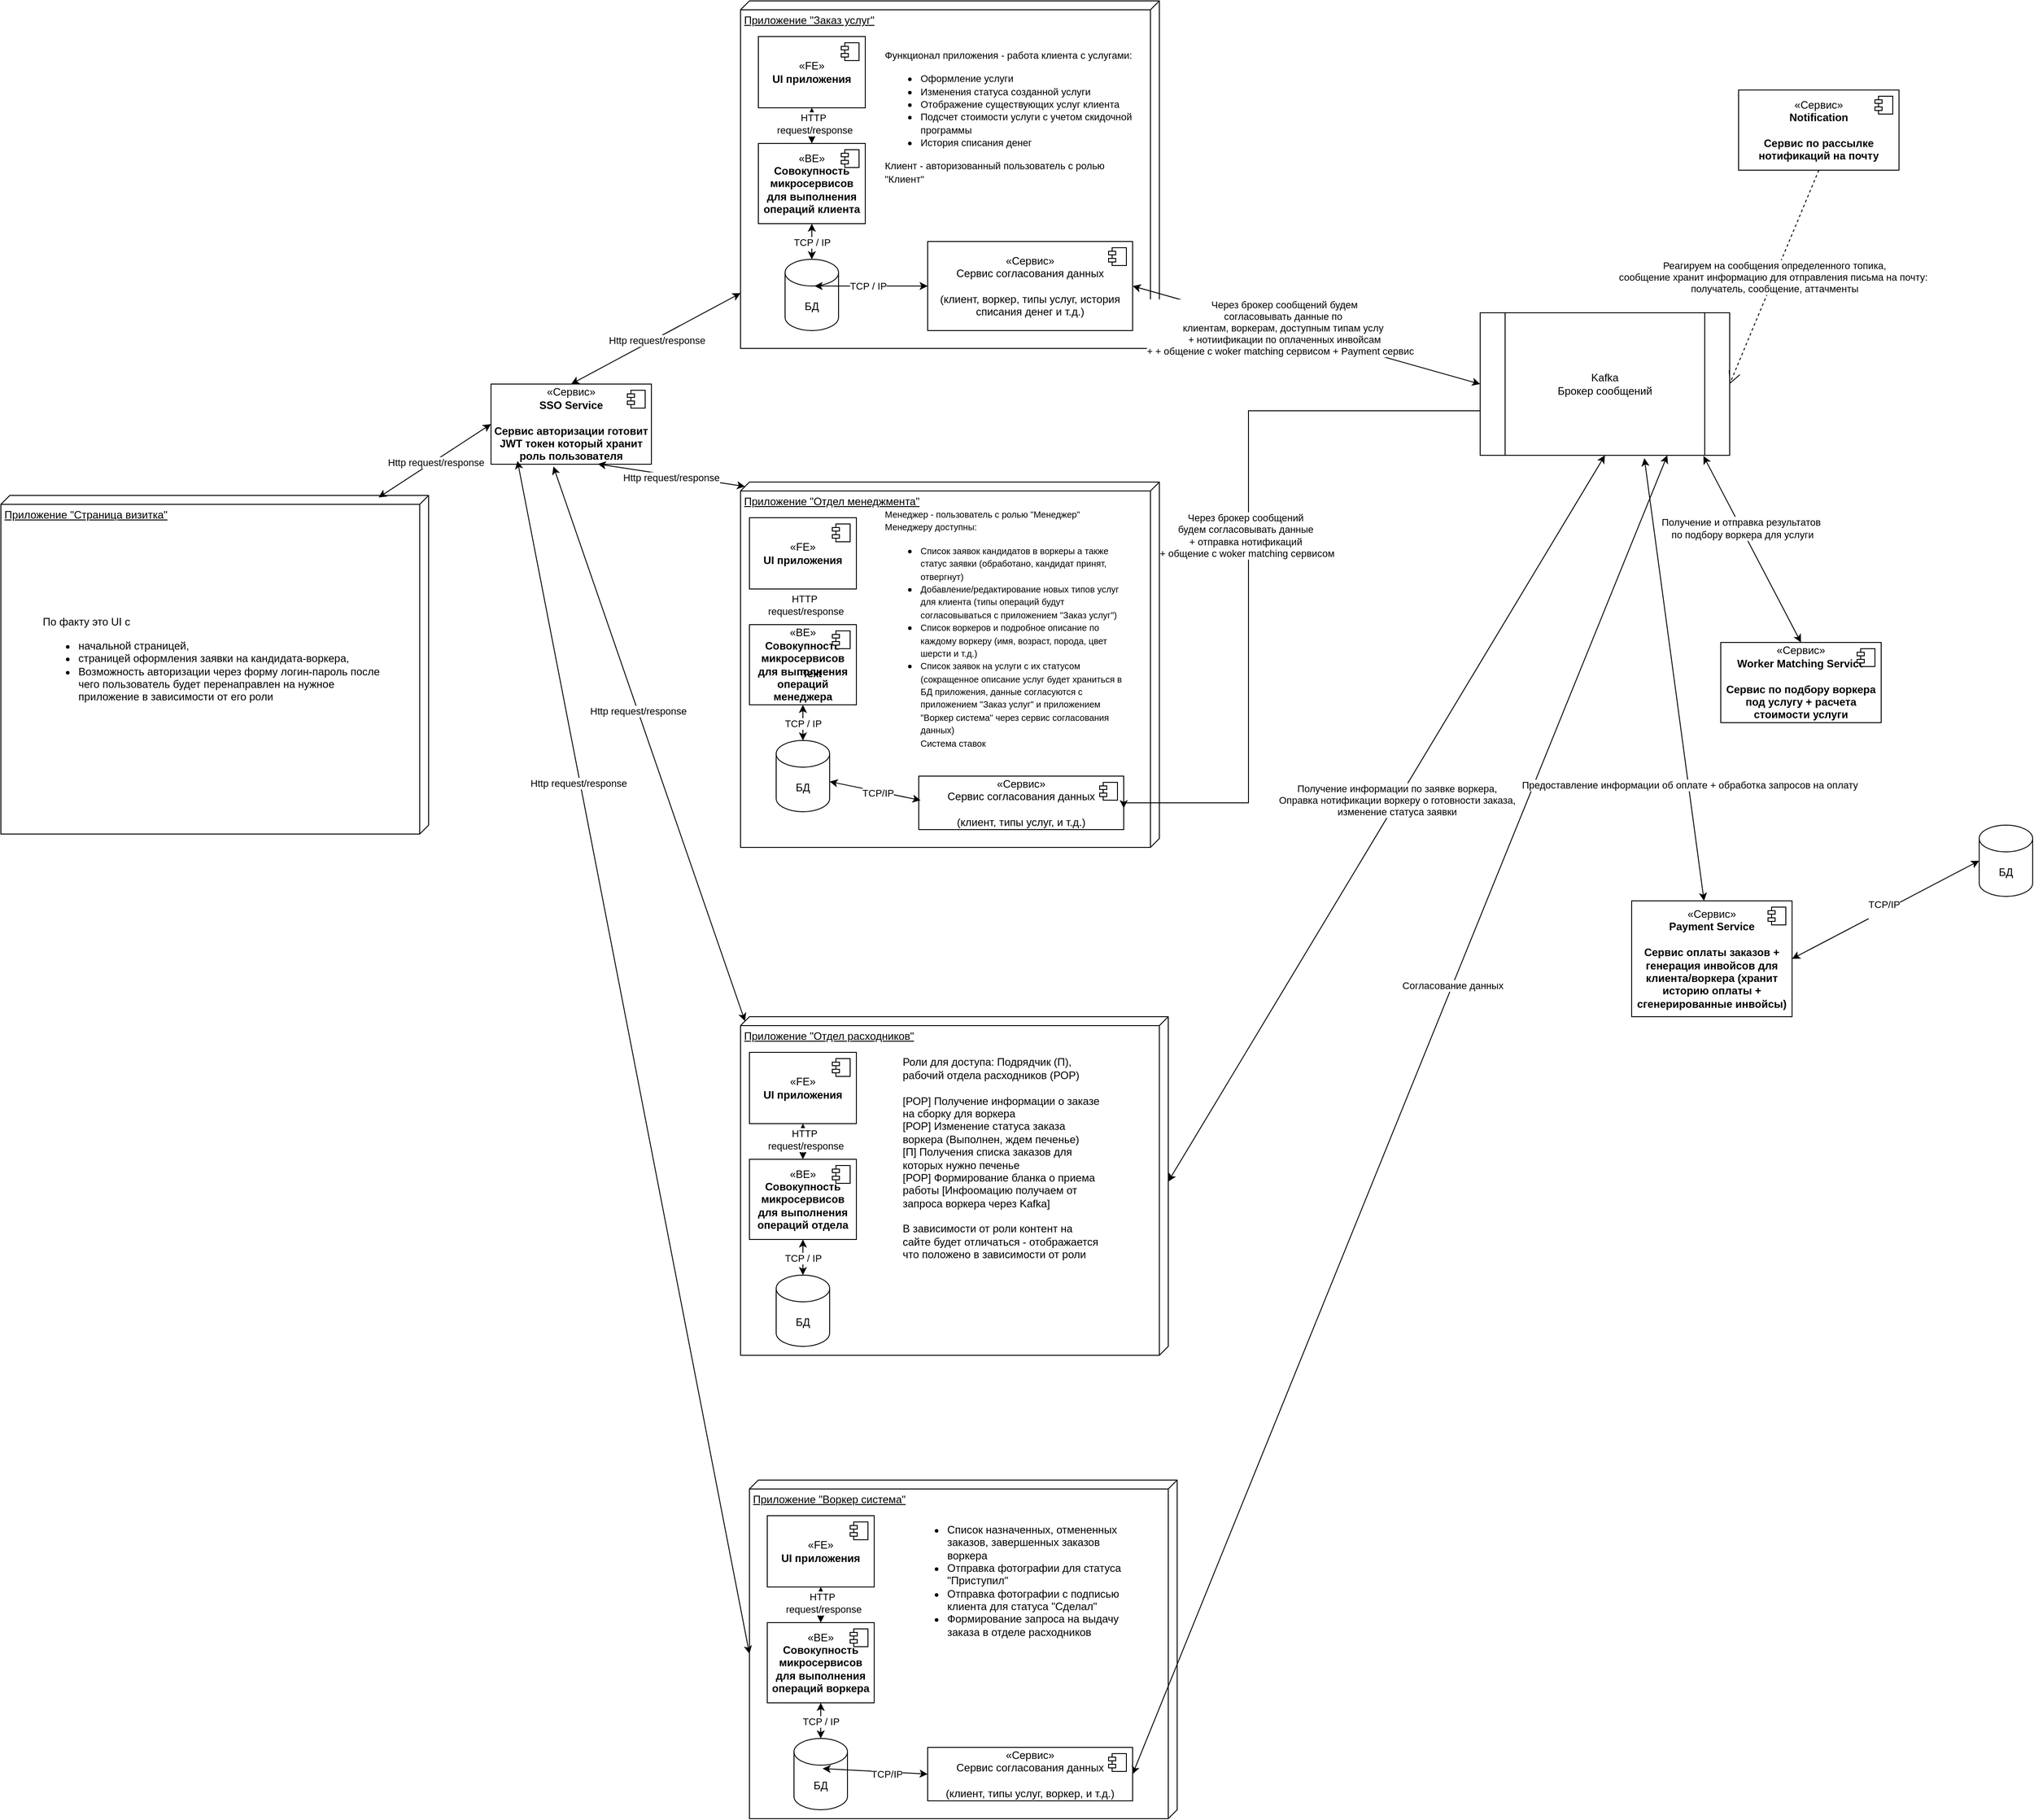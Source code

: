 <mxfile version="26.0.5">
  <diagram id="UJAbrPJZ1F4qoCQUKXrh" name="Общая схема взимодействия сервисов">
    <mxGraphModel dx="2514" dy="908" grid="1" gridSize="10" guides="1" tooltips="1" connect="1" arrows="1" fold="1" page="1" pageScale="1" pageWidth="827" pageHeight="1169" math="0" shadow="0">
      <root>
        <mxCell id="0" />
        <mxCell id="1" parent="0" />
        <mxCell id="4uTHOO75pign-qKUXGQA-5" value="Приложение &quot;Заказ услуг&quot;" style="verticalAlign=top;align=left;spacingTop=8;spacingLeft=2;spacingRight=12;shape=cube;size=10;direction=south;fontStyle=4;html=1;whiteSpace=wrap;" vertex="1" parent="1">
          <mxGeometry x="80" y="60" width="470" height="390" as="geometry" />
        </mxCell>
        <mxCell id="4uTHOO75pign-qKUXGQA-3" value="Приложение &quot;Отдел расходников&quot;" style="verticalAlign=top;align=left;spacingTop=8;spacingLeft=2;spacingRight=12;shape=cube;size=10;direction=south;fontStyle=4;html=1;whiteSpace=wrap;" vertex="1" parent="1">
          <mxGeometry x="80" y="1200" width="480" height="380" as="geometry" />
        </mxCell>
        <mxCell id="4uTHOO75pign-qKUXGQA-4" value="Приложение &quot;Отдел менеджмента&quot;" style="verticalAlign=top;align=left;spacingTop=8;spacingLeft=2;spacingRight=12;shape=cube;size=10;direction=south;fontStyle=4;html=1;whiteSpace=wrap;" vertex="1" parent="1">
          <mxGeometry x="80" y="600" width="470" height="410" as="geometry" />
        </mxCell>
        <mxCell id="4uTHOO75pign-qKUXGQA-6" value="&lt;div&gt;Kafka&lt;/div&gt;Брокер сообщений" style="shape=process;whiteSpace=wrap;html=1;backgroundOutline=1;" vertex="1" parent="1">
          <mxGeometry x="910" y="410" width="280" height="160" as="geometry" />
        </mxCell>
        <mxCell id="4uTHOO75pign-qKUXGQA-7" value="«Сервис»&lt;br&gt;&lt;b&gt;Notification&lt;/b&gt;&lt;div&gt;&lt;b&gt;&lt;br&gt;&lt;/b&gt;&lt;/div&gt;&lt;div&gt;&lt;b&gt;Сервис по рассылке нотификаций на почту&lt;br&gt;&lt;/b&gt;&lt;/div&gt;" style="html=1;dropTarget=0;whiteSpace=wrap;" vertex="1" parent="1">
          <mxGeometry x="1200" y="160" width="180" height="90" as="geometry" />
        </mxCell>
        <mxCell id="4uTHOO75pign-qKUXGQA-8" value="" style="shape=module;jettyWidth=8;jettyHeight=4;" vertex="1" parent="4uTHOO75pign-qKUXGQA-7">
          <mxGeometry x="1" width="20" height="20" relative="1" as="geometry">
            <mxPoint x="-27" y="7" as="offset" />
          </mxGeometry>
        </mxCell>
        <mxCell id="4uTHOO75pign-qKUXGQA-9" value="Реагируем на сообщения определенного топика,&lt;div&gt;сообщение хранит информацию для отправления письма на почту:&amp;nbsp;&lt;/div&gt;&lt;div&gt;получатель, сообщение, аттачменты&lt;/div&gt;" style="endArrow=open;endSize=12;dashed=1;html=1;rounded=0;exitX=0.5;exitY=1;exitDx=0;exitDy=0;entryX=1;entryY=0.5;entryDx=0;entryDy=0;" edge="1" parent="1" source="4uTHOO75pign-qKUXGQA-7" target="4uTHOO75pign-qKUXGQA-6">
          <mxGeometry width="160" relative="1" as="geometry">
            <mxPoint x="820" y="720" as="sourcePoint" />
            <mxPoint x="980" y="720" as="targetPoint" />
          </mxGeometry>
        </mxCell>
        <mxCell id="4uTHOO75pign-qKUXGQA-11" value="БД" style="shape=cylinder3;whiteSpace=wrap;html=1;boundedLbl=1;backgroundOutline=1;size=15;" vertex="1" parent="1">
          <mxGeometry x="130" y="350" width="60" height="80" as="geometry" />
        </mxCell>
        <mxCell id="4uTHOO75pign-qKUXGQA-14" value="«FE»&lt;br&gt;&lt;b&gt;UI приложения&lt;/b&gt;" style="html=1;dropTarget=0;whiteSpace=wrap;" vertex="1" parent="1">
          <mxGeometry x="100" y="100" width="120" height="80" as="geometry" />
        </mxCell>
        <mxCell id="4uTHOO75pign-qKUXGQA-15" value="" style="shape=module;jettyWidth=8;jettyHeight=4;" vertex="1" parent="4uTHOO75pign-qKUXGQA-14">
          <mxGeometry x="1" width="20" height="20" relative="1" as="geometry">
            <mxPoint x="-27" y="7" as="offset" />
          </mxGeometry>
        </mxCell>
        <mxCell id="4uTHOO75pign-qKUXGQA-16" value="«BE»&lt;br&gt;&lt;b&gt;Совокупность микросервисов для выполнения операций клиента&lt;/b&gt;" style="html=1;dropTarget=0;whiteSpace=wrap;" vertex="1" parent="1">
          <mxGeometry x="100" y="220" width="120" height="90" as="geometry" />
        </mxCell>
        <mxCell id="4uTHOO75pign-qKUXGQA-17" value="" style="shape=module;jettyWidth=8;jettyHeight=4;" vertex="1" parent="4uTHOO75pign-qKUXGQA-16">
          <mxGeometry x="1" width="20" height="20" relative="1" as="geometry">
            <mxPoint x="-27" y="7" as="offset" />
          </mxGeometry>
        </mxCell>
        <mxCell id="4uTHOO75pign-qKUXGQA-18" value="" style="endArrow=classic;startArrow=classic;html=1;rounded=0;exitX=0.5;exitY=0;exitDx=0;exitDy=0;entryX=0.5;entryY=1;entryDx=0;entryDy=0;" edge="1" parent="1" source="4uTHOO75pign-qKUXGQA-16" target="4uTHOO75pign-qKUXGQA-14">
          <mxGeometry width="50" height="50" relative="1" as="geometry">
            <mxPoint x="540" y="470" as="sourcePoint" />
            <mxPoint x="260" y="125" as="targetPoint" />
          </mxGeometry>
        </mxCell>
        <mxCell id="4uTHOO75pign-qKUXGQA-19" value="HTTP&amp;nbsp;&lt;div&gt;request/response&lt;/div&gt;" style="edgeLabel;html=1;align=center;verticalAlign=middle;resizable=0;points=[];" vertex="1" connectable="0" parent="4uTHOO75pign-qKUXGQA-18">
          <mxGeometry x="0.091" y="-3" relative="1" as="geometry">
            <mxPoint as="offset" />
          </mxGeometry>
        </mxCell>
        <mxCell id="4uTHOO75pign-qKUXGQA-20" value="" style="endArrow=classic;startArrow=classic;html=1;rounded=0;entryX=0.5;entryY=1;entryDx=0;entryDy=0;exitX=0.5;exitY=0;exitDx=0;exitDy=0;exitPerimeter=0;" edge="1" parent="1" source="4uTHOO75pign-qKUXGQA-11" target="4uTHOO75pign-qKUXGQA-16">
          <mxGeometry width="50" height="50" relative="1" as="geometry">
            <mxPoint x="470" y="390" as="sourcePoint" />
            <mxPoint x="520" y="340" as="targetPoint" />
          </mxGeometry>
        </mxCell>
        <mxCell id="4uTHOO75pign-qKUXGQA-22" value="TCP / IP" style="edgeLabel;html=1;align=center;verticalAlign=middle;resizable=0;points=[];" vertex="1" connectable="0" parent="4uTHOO75pign-qKUXGQA-20">
          <mxGeometry x="-0.057" relative="1" as="geometry">
            <mxPoint as="offset" />
          </mxGeometry>
        </mxCell>
        <mxCell id="4uTHOO75pign-qKUXGQA-28" value="" style="endArrow=classic;startArrow=classic;html=1;rounded=0;entryX=1;entryY=0.5;entryDx=0;entryDy=0;exitX=0;exitY=0.5;exitDx=0;exitDy=0;" edge="1" parent="1" source="4uTHOO75pign-qKUXGQA-6" target="4uTHOO75pign-qKUXGQA-31">
          <mxGeometry width="50" height="50" relative="1" as="geometry">
            <mxPoint x="730" y="490" as="sourcePoint" />
            <mxPoint x="780" y="440" as="targetPoint" />
          </mxGeometry>
        </mxCell>
        <mxCell id="4uTHOO75pign-qKUXGQA-29" value="Через брокер сообщений будем&lt;div&gt;согласовывать данные по&amp;nbsp;&lt;/div&gt;&lt;div&gt;клиентам, воркерам, доступным типам услу&amp;nbsp;&lt;/div&gt;&lt;div&gt;+ нотиификации по оплаченных инвойсам&lt;/div&gt;&lt;div&gt;+&amp;nbsp;&lt;span style=&quot;background-color: light-dark(#ffffff, var(--ge-dark-color, #121212)); color: light-dark(rgb(0, 0, 0), rgb(255, 255, 255));&quot;&gt;+ общение с woker matching сервисом + Payment сервис&lt;/span&gt;&lt;span style=&quot;background-color: light-dark(#ffffff, var(--ge-dark-color, #121212)); color: light-dark(rgb(0, 0, 0), rgb(255, 255, 255));&quot;&gt;&amp;nbsp; &amp;nbsp;&lt;/span&gt;&lt;/div&gt;" style="edgeLabel;html=1;align=center;verticalAlign=middle;resizable=0;points=[];" vertex="1" connectable="0" parent="4uTHOO75pign-qKUXGQA-28">
          <mxGeometry x="0.13" y="-1" relative="1" as="geometry">
            <mxPoint as="offset" />
          </mxGeometry>
        </mxCell>
        <mxCell id="4uTHOO75pign-qKUXGQA-31" value="«Сервис»&lt;br&gt;Сервис согласования данных&lt;br&gt;&amp;nbsp;&lt;div&gt;&lt;span style=&quot;background-color: transparent; color: light-dark(rgb(0, 0, 0), rgb(255, 255, 255));&quot;&gt;(клиент, воркер, типы услуг, история списания денег и т.д.)&lt;/span&gt;&lt;/div&gt;" style="html=1;dropTarget=0;whiteSpace=wrap;" vertex="1" parent="1">
          <mxGeometry x="290" y="330" width="230" height="100" as="geometry" />
        </mxCell>
        <mxCell id="4uTHOO75pign-qKUXGQA-32" value="" style="shape=module;jettyWidth=8;jettyHeight=4;" vertex="1" parent="4uTHOO75pign-qKUXGQA-31">
          <mxGeometry x="1" width="20" height="20" relative="1" as="geometry">
            <mxPoint x="-27" y="7" as="offset" />
          </mxGeometry>
        </mxCell>
        <mxCell id="4uTHOO75pign-qKUXGQA-33" value="" style="endArrow=classic;startArrow=classic;html=1;rounded=0;entryX=0;entryY=0.5;entryDx=0;entryDy=0;exitX=0.55;exitY=0.375;exitDx=0;exitDy=0;exitPerimeter=0;" edge="1" parent="1" source="4uTHOO75pign-qKUXGQA-11" target="4uTHOO75pign-qKUXGQA-31">
          <mxGeometry width="50" height="50" relative="1" as="geometry">
            <mxPoint x="325" y="260" as="sourcePoint" />
            <mxPoint x="455" y="210" as="targetPoint" />
          </mxGeometry>
        </mxCell>
        <mxCell id="4uTHOO75pign-qKUXGQA-34" value="TCP / IP" style="edgeLabel;html=1;align=center;verticalAlign=middle;resizable=0;points=[];" vertex="1" connectable="0" parent="4uTHOO75pign-qKUXGQA-33">
          <mxGeometry x="-0.057" relative="1" as="geometry">
            <mxPoint as="offset" />
          </mxGeometry>
        </mxCell>
        <mxCell id="4uTHOO75pign-qKUXGQA-45" value="&lt;font style=&quot;font-size: 11px;&quot;&gt;Функционал приложения - работа клиента с услугами:&lt;/font&gt;&lt;div&gt;&lt;ul&gt;&lt;li&gt;&lt;span style=&quot;background-color: transparent; color: light-dark(rgb(0, 0, 0), rgb(255, 255, 255));&quot;&gt;&lt;font style=&quot;font-size: 11px;&quot;&gt;Оформление услуги&lt;/font&gt;&lt;/span&gt;&lt;/li&gt;&lt;li&gt;&lt;span style=&quot;background-color: transparent; color: light-dark(rgb(0, 0, 0), rgb(255, 255, 255));&quot;&gt;&lt;font style=&quot;font-size: 11px;&quot;&gt;Изменения статуса созданной услуги&lt;/font&gt;&lt;/span&gt;&lt;/li&gt;&lt;li&gt;&lt;span style=&quot;background-color: transparent; color: light-dark(rgb(0, 0, 0), rgb(255, 255, 255));&quot;&gt;&lt;font style=&quot;font-size: 11px;&quot;&gt;Отображение существующих услуг клиента&lt;/font&gt;&lt;/span&gt;&lt;/li&gt;&lt;li&gt;&lt;span style=&quot;background-color: transparent; color: light-dark(rgb(0, 0, 0), rgb(255, 255, 255));&quot;&gt;&lt;font style=&quot;font-size: 11px;&quot;&gt;Подсчет стоимости услуги с учетом скидочной программы&lt;br&gt;&lt;/font&gt;&lt;/span&gt;&lt;/li&gt;&lt;li&gt;&lt;span style=&quot;background-color: transparent; color: light-dark(rgb(0, 0, 0), rgb(255, 255, 255));&quot;&gt;&lt;font style=&quot;font-size: 11px;&quot;&gt;История списания денег&lt;/font&gt;&lt;/span&gt;&lt;/li&gt;&lt;/ul&gt;&lt;div&gt;&lt;font style=&quot;font-size: 11px;&quot;&gt;Клиент - авторизованный пользователь с ролью &quot;Клиент&quot;&lt;/font&gt;&lt;/div&gt;&lt;/div&gt;" style="text;html=1;align=left;verticalAlign=middle;whiteSpace=wrap;rounded=0;" vertex="1" parent="1">
          <mxGeometry x="240" y="100" width="280" height="180" as="geometry" />
        </mxCell>
        <mxCell id="4uTHOO75pign-qKUXGQA-56" value="БД" style="shape=cylinder3;whiteSpace=wrap;html=1;boundedLbl=1;backgroundOutline=1;size=15;" vertex="1" parent="1">
          <mxGeometry x="120" y="1490" width="60" height="80" as="geometry" />
        </mxCell>
        <mxCell id="4uTHOO75pign-qKUXGQA-57" value="«FE»&lt;br&gt;&lt;b&gt;UI приложения&lt;/b&gt;" style="html=1;dropTarget=0;whiteSpace=wrap;" vertex="1" parent="1">
          <mxGeometry x="90" y="1240" width="120" height="80" as="geometry" />
        </mxCell>
        <mxCell id="4uTHOO75pign-qKUXGQA-58" value="" style="shape=module;jettyWidth=8;jettyHeight=4;" vertex="1" parent="4uTHOO75pign-qKUXGQA-57">
          <mxGeometry x="1" width="20" height="20" relative="1" as="geometry">
            <mxPoint x="-27" y="7" as="offset" />
          </mxGeometry>
        </mxCell>
        <mxCell id="4uTHOO75pign-qKUXGQA-59" value="«BE»&lt;br&gt;&lt;b&gt;Совокупность микросервисов для выполнения операций отдела&lt;/b&gt;" style="html=1;dropTarget=0;whiteSpace=wrap;" vertex="1" parent="1">
          <mxGeometry x="90" y="1360" width="120" height="90" as="geometry" />
        </mxCell>
        <mxCell id="4uTHOO75pign-qKUXGQA-60" value="" style="shape=module;jettyWidth=8;jettyHeight=4;" vertex="1" parent="4uTHOO75pign-qKUXGQA-59">
          <mxGeometry x="1" width="20" height="20" relative="1" as="geometry">
            <mxPoint x="-27" y="7" as="offset" />
          </mxGeometry>
        </mxCell>
        <mxCell id="4uTHOO75pign-qKUXGQA-61" value="" style="endArrow=classic;startArrow=classic;html=1;rounded=0;exitX=0.5;exitY=0;exitDx=0;exitDy=0;entryX=0.5;entryY=1;entryDx=0;entryDy=0;" edge="1" parent="1" source="4uTHOO75pign-qKUXGQA-59" target="4uTHOO75pign-qKUXGQA-57">
          <mxGeometry width="50" height="50" relative="1" as="geometry">
            <mxPoint x="620" y="1610" as="sourcePoint" />
            <mxPoint x="340" y="1265" as="targetPoint" />
          </mxGeometry>
        </mxCell>
        <mxCell id="4uTHOO75pign-qKUXGQA-62" value="HTTP&amp;nbsp;&lt;div&gt;request/response&lt;/div&gt;" style="edgeLabel;html=1;align=center;verticalAlign=middle;resizable=0;points=[];" vertex="1" connectable="0" parent="4uTHOO75pign-qKUXGQA-61">
          <mxGeometry x="0.091" y="-3" relative="1" as="geometry">
            <mxPoint as="offset" />
          </mxGeometry>
        </mxCell>
        <mxCell id="4uTHOO75pign-qKUXGQA-63" value="" style="endArrow=classic;startArrow=classic;html=1;rounded=0;entryX=0.5;entryY=1;entryDx=0;entryDy=0;exitX=0.5;exitY=0;exitDx=0;exitDy=0;exitPerimeter=0;" edge="1" parent="1" source="4uTHOO75pign-qKUXGQA-56" target="4uTHOO75pign-qKUXGQA-59">
          <mxGeometry width="50" height="50" relative="1" as="geometry">
            <mxPoint x="460" y="1530" as="sourcePoint" />
            <mxPoint x="510" y="1480" as="targetPoint" />
          </mxGeometry>
        </mxCell>
        <mxCell id="4uTHOO75pign-qKUXGQA-64" value="TCP / IP" style="edgeLabel;html=1;align=center;verticalAlign=middle;resizable=0;points=[];" vertex="1" connectable="0" parent="4uTHOO75pign-qKUXGQA-63">
          <mxGeometry x="-0.057" relative="1" as="geometry">
            <mxPoint as="offset" />
          </mxGeometry>
        </mxCell>
        <mxCell id="4uTHOO75pign-qKUXGQA-76" value="БД" style="shape=cylinder3;whiteSpace=wrap;html=1;boundedLbl=1;backgroundOutline=1;size=15;" vertex="1" parent="1">
          <mxGeometry x="120" y="890" width="60" height="80" as="geometry" />
        </mxCell>
        <mxCell id="4uTHOO75pign-qKUXGQA-77" value="«FE»&lt;br&gt;&lt;b&gt;UI приложения&lt;/b&gt;" style="html=1;dropTarget=0;whiteSpace=wrap;" vertex="1" parent="1">
          <mxGeometry x="90" y="640" width="120" height="80" as="geometry" />
        </mxCell>
        <mxCell id="4uTHOO75pign-qKUXGQA-78" value="" style="shape=module;jettyWidth=8;jettyHeight=4;" vertex="1" parent="4uTHOO75pign-qKUXGQA-77">
          <mxGeometry x="1" width="20" height="20" relative="1" as="geometry">
            <mxPoint x="-27" y="7" as="offset" />
          </mxGeometry>
        </mxCell>
        <mxCell id="4uTHOO75pign-qKUXGQA-79" value="«BE»&lt;br&gt;&lt;b&gt;Совокупность микросервисов для выполнения операций менеджера&lt;/b&gt;" style="html=1;dropTarget=0;whiteSpace=wrap;" vertex="1" parent="1">
          <mxGeometry x="90" y="760" width="120" height="90" as="geometry" />
        </mxCell>
        <mxCell id="4uTHOO75pign-qKUXGQA-80" value="" style="shape=module;jettyWidth=8;jettyHeight=4;" vertex="1" parent="4uTHOO75pign-qKUXGQA-79">
          <mxGeometry x="1" width="20" height="20" relative="1" as="geometry">
            <mxPoint x="-27" y="7" as="offset" />
          </mxGeometry>
        </mxCell>
        <mxCell id="4uTHOO75pign-qKUXGQA-81" value="HTTP&amp;nbsp;&lt;div&gt;request/response&lt;/div&gt;" style="edgeLabel;html=1;align=center;verticalAlign=middle;resizable=0;points=[];" vertex="1" connectable="0" parent="1">
          <mxGeometry x="153" y="737.931" as="geometry" />
        </mxCell>
        <mxCell id="4uTHOO75pign-qKUXGQA-82" value="" style="endArrow=classic;startArrow=classic;html=1;rounded=0;entryX=0.5;entryY=1;entryDx=0;entryDy=0;exitX=0.5;exitY=0;exitDx=0;exitDy=0;exitPerimeter=0;" edge="1" parent="1" source="4uTHOO75pign-qKUXGQA-76" target="4uTHOO75pign-qKUXGQA-79">
          <mxGeometry width="50" height="50" relative="1" as="geometry">
            <mxPoint x="460" y="930" as="sourcePoint" />
            <mxPoint x="510" y="880" as="targetPoint" />
          </mxGeometry>
        </mxCell>
        <mxCell id="4uTHOO75pign-qKUXGQA-83" value="TCP / IP" style="edgeLabel;html=1;align=center;verticalAlign=middle;resizable=0;points=[];" vertex="1" connectable="0" parent="4uTHOO75pign-qKUXGQA-82">
          <mxGeometry x="-0.057" relative="1" as="geometry">
            <mxPoint as="offset" />
          </mxGeometry>
        </mxCell>
        <mxCell id="4uTHOO75pign-qKUXGQA-84" value="&lt;font style=&quot;font-size: 10px;&quot;&gt;Менеджер - пользователь с ролью &quot;Менеджер&quot;&lt;/font&gt;&lt;div&gt;&lt;font style=&quot;font-size: 10px;&quot;&gt;Менеджеру доступны:&lt;/font&gt;&lt;/div&gt;&lt;div&gt;&lt;ul&gt;&lt;li&gt;&lt;font style=&quot;font-size: 10px;&quot;&gt;Список заявок кандидатов в воркеры а также статус заявки (обработано, кандидат принят, отвергнут)&lt;/font&gt;&lt;/li&gt;&lt;li&gt;&lt;font style=&quot;font-size: 10px;&quot;&gt;Добавление/редактирование новых типов услуг для клиента (типы операций будут согласовываться с приложением &quot;Заказ услуг&quot;)&lt;/font&gt;&lt;/li&gt;&lt;li&gt;&lt;font style=&quot;font-size: 10px;&quot;&gt;Список воркеров и подробное описание по каждому воркеру (имя, возраст, порода, цвет шерсти и т.д.)&lt;/font&gt;&lt;/li&gt;&lt;li&gt;&lt;font style=&quot;font-size: 10px;&quot;&gt;Список заявок на услуги с их статусом&amp;nbsp; (сокращенное описание услуг будет храниться в БД приложения, данные согласуются с приложением &quot;Заказ услуг&quot; и приложением &quot;Воркер система&quot; через сервис согласования данных)&lt;br&gt;Система ставок&lt;/font&gt;&lt;/li&gt;&lt;/ul&gt;&lt;/div&gt;" style="text;html=1;align=left;verticalAlign=middle;whiteSpace=wrap;rounded=0;" vertex="1" parent="1">
          <mxGeometry x="240" y="650" width="280" height="240" as="geometry" />
        </mxCell>
        <mxCell id="4uTHOO75pign-qKUXGQA-85" value="«Сервис»&lt;br&gt;Сервис согласования данных&lt;br&gt;&amp;nbsp;&lt;div&gt;&lt;span style=&quot;background-color: transparent; color: light-dark(rgb(0, 0, 0), rgb(255, 255, 255));&quot;&gt;(клиент, типы услуг, и т.д.)&lt;/span&gt;&lt;/div&gt;" style="html=1;dropTarget=0;whiteSpace=wrap;" vertex="1" parent="1">
          <mxGeometry x="280" y="930" width="230" height="60" as="geometry" />
        </mxCell>
        <mxCell id="4uTHOO75pign-qKUXGQA-86" value="" style="shape=module;jettyWidth=8;jettyHeight=4;" vertex="1" parent="4uTHOO75pign-qKUXGQA-85">
          <mxGeometry x="1" width="20" height="20" relative="1" as="geometry">
            <mxPoint x="-27" y="7" as="offset" />
          </mxGeometry>
        </mxCell>
        <mxCell id="4uTHOO75pign-qKUXGQA-89" value="" style="endArrow=classic;startArrow=classic;html=1;rounded=0;entryX=0.009;entryY=0.452;entryDx=0;entryDy=0;entryPerimeter=0;" edge="1" parent="1" source="4uTHOO75pign-qKUXGQA-76" target="4uTHOO75pign-qKUXGQA-85">
          <mxGeometry width="50" height="50" relative="1" as="geometry">
            <mxPoint x="530" y="760" as="sourcePoint" />
            <mxPoint x="580" y="710" as="targetPoint" />
          </mxGeometry>
        </mxCell>
        <mxCell id="4uTHOO75pign-qKUXGQA-90" value="TCP/IP" style="edgeLabel;html=1;align=center;verticalAlign=middle;resizable=0;points=[];" vertex="1" connectable="0" parent="4uTHOO75pign-qKUXGQA-89">
          <mxGeometry x="0.068" y="-1" relative="1" as="geometry">
            <mxPoint as="offset" />
          </mxGeometry>
        </mxCell>
        <mxCell id="4uTHOO75pign-qKUXGQA-91" style="edgeStyle=orthogonalEdgeStyle;rounded=0;orthogonalLoop=1;jettySize=auto;html=1;entryX=1;entryY=0.6;entryDx=0;entryDy=0;entryPerimeter=0;" edge="1" parent="1" source="4uTHOO75pign-qKUXGQA-6" target="4uTHOO75pign-qKUXGQA-85">
          <mxGeometry relative="1" as="geometry">
            <Array as="points">
              <mxPoint x="650" y="520" />
              <mxPoint x="650" y="960" />
            </Array>
          </mxGeometry>
        </mxCell>
        <mxCell id="4uTHOO75pign-qKUXGQA-92" value="Через брокер сообщений&amp;nbsp;&lt;div&gt;будем согласовывать данные&amp;nbsp;&lt;/div&gt;&lt;div&gt;+ отправка нотификаций&amp;nbsp;&lt;/div&gt;&lt;div&gt;+ общение с woker matching сервисом&lt;/div&gt;" style="edgeLabel;html=1;align=center;verticalAlign=middle;resizable=0;points=[];" vertex="1" connectable="0" parent="4uTHOO75pign-qKUXGQA-91">
          <mxGeometry x="-0.056" y="-2" relative="1" as="geometry">
            <mxPoint as="offset" />
          </mxGeometry>
        </mxCell>
        <mxCell id="4uTHOO75pign-qKUXGQA-97" value="«Сервис»&lt;br&gt;&lt;b&gt;Worker Matching Service&lt;/b&gt;&lt;br&gt;&lt;div&gt;&lt;b&gt;&lt;br&gt;&lt;/b&gt;&lt;/div&gt;&lt;div&gt;&lt;b&gt;Сервис по подбору воркера под услугу + расчета стоимости услуги&lt;br&gt;&lt;/b&gt;&lt;/div&gt;" style="html=1;dropTarget=0;whiteSpace=wrap;" vertex="1" parent="1">
          <mxGeometry x="1180" y="780" width="180" height="90" as="geometry" />
        </mxCell>
        <mxCell id="4uTHOO75pign-qKUXGQA-98" value="" style="shape=module;jettyWidth=8;jettyHeight=4;" vertex="1" parent="4uTHOO75pign-qKUXGQA-97">
          <mxGeometry x="1" width="20" height="20" relative="1" as="geometry">
            <mxPoint x="-27" y="7" as="offset" />
          </mxGeometry>
        </mxCell>
        <mxCell id="4uTHOO75pign-qKUXGQA-99" value="" style="endArrow=classic;startArrow=classic;html=1;rounded=0;entryX=0.5;entryY=0;entryDx=0;entryDy=0;exitX=0.895;exitY=1.005;exitDx=0;exitDy=0;exitPerimeter=0;" edge="1" parent="1" source="4uTHOO75pign-qKUXGQA-6" target="4uTHOO75pign-qKUXGQA-97">
          <mxGeometry width="50" height="50" relative="1" as="geometry">
            <mxPoint x="710" y="630" as="sourcePoint" />
            <mxPoint x="760" y="580" as="targetPoint" />
          </mxGeometry>
        </mxCell>
        <mxCell id="4uTHOO75pign-qKUXGQA-100" value="Получение и отправка результатов&amp;nbsp;&lt;div&gt;по подбору воркера для услуги&lt;/div&gt;" style="edgeLabel;html=1;align=center;verticalAlign=middle;resizable=0;points=[];" vertex="1" connectable="0" parent="4uTHOO75pign-qKUXGQA-99">
          <mxGeometry x="-0.229" relative="1" as="geometry">
            <mxPoint x="1" as="offset" />
          </mxGeometry>
        </mxCell>
        <mxCell id="4uTHOO75pign-qKUXGQA-102" value="Приложение &quot;Страница визитка&quot;" style="verticalAlign=top;align=left;spacingTop=8;spacingLeft=2;spacingRight=12;shape=cube;size=10;direction=south;fontStyle=4;html=1;whiteSpace=wrap;" vertex="1" parent="1">
          <mxGeometry x="-750" y="615" width="480" height="380" as="geometry" />
        </mxCell>
        <mxCell id="4uTHOO75pign-qKUXGQA-103" value="«Сервис»&lt;br&gt;&lt;b&gt;SSO Service&lt;/b&gt;&lt;br&gt;&lt;div&gt;&lt;b&gt;&lt;br&gt;&lt;/b&gt;&lt;/div&gt;&lt;div&gt;&lt;b&gt;Сервис авторизации готовит JWT токен который хранит роль пользователя&lt;br&gt;&lt;/b&gt;&lt;/div&gt;" style="html=1;dropTarget=0;whiteSpace=wrap;" vertex="1" parent="1">
          <mxGeometry x="-200" y="490" width="180" height="90" as="geometry" />
        </mxCell>
        <mxCell id="4uTHOO75pign-qKUXGQA-104" value="" style="shape=module;jettyWidth=8;jettyHeight=4;" vertex="1" parent="4uTHOO75pign-qKUXGQA-103">
          <mxGeometry x="1" width="20" height="20" relative="1" as="geometry">
            <mxPoint x="-27" y="7" as="offset" />
          </mxGeometry>
        </mxCell>
        <mxCell id="4uTHOO75pign-qKUXGQA-105" value="Text" style="text;html=1;align=center;verticalAlign=middle;whiteSpace=wrap;rounded=0;" vertex="1" parent="1">
          <mxGeometry x="130" y="800" width="60" height="30" as="geometry" />
        </mxCell>
        <mxCell id="4uTHOO75pign-qKUXGQA-106" value="Text" style="text;html=1;align=center;verticalAlign=middle;whiteSpace=wrap;rounded=0;" vertex="1" parent="1">
          <mxGeometry x="130" y="800" width="60" height="30" as="geometry" />
        </mxCell>
        <mxCell id="4uTHOO75pign-qKUXGQA-107" value="Text" style="text;html=1;align=center;verticalAlign=middle;whiteSpace=wrap;rounded=0;" vertex="1" parent="1">
          <mxGeometry x="130" y="800" width="60" height="30" as="geometry" />
        </mxCell>
        <mxCell id="4uTHOO75pign-qKUXGQA-108" value="&lt;span style=&quot;background-color: transparent; color: light-dark(rgb(0, 0, 0), rgb(255, 255, 255));&quot;&gt;По факту это UI с&amp;nbsp;&lt;/span&gt;&lt;br&gt;&lt;ul&gt;&lt;li&gt;начальной страницей,&amp;nbsp;&lt;/li&gt;&lt;li&gt;страницей оформления заявки на кандидата-воркера,&lt;/li&gt;&lt;li&gt;Возможность авторизации через форму логин-пароль после чего пользователь будет перенаправлен на нужное приложение в зависимости от его роли&amp;nbsp;&lt;/li&gt;&lt;/ul&gt;" style="text;html=1;align=left;verticalAlign=middle;whiteSpace=wrap;rounded=0;" vertex="1" parent="1">
          <mxGeometry x="-705" y="728.96" width="390" height="152.07" as="geometry" />
        </mxCell>
        <mxCell id="4uTHOO75pign-qKUXGQA-112" value="" style="endArrow=classic;startArrow=classic;html=1;rounded=0;entryX=0;entryY=0.5;entryDx=0;entryDy=0;exitX=0.006;exitY=0.117;exitDx=0;exitDy=0;exitPerimeter=0;" edge="1" parent="1" source="4uTHOO75pign-qKUXGQA-102" target="4uTHOO75pign-qKUXGQA-103">
          <mxGeometry width="50" height="50" relative="1" as="geometry">
            <mxPoint x="-190" y="810" as="sourcePoint" />
            <mxPoint x="-140" y="760" as="targetPoint" />
          </mxGeometry>
        </mxCell>
        <mxCell id="4uTHOO75pign-qKUXGQA-113" value="Http request/response" style="edgeLabel;html=1;align=center;verticalAlign=middle;resizable=0;points=[];" vertex="1" connectable="0" parent="4uTHOO75pign-qKUXGQA-112">
          <mxGeometry x="-0.001" y="-2" relative="1" as="geometry">
            <mxPoint as="offset" />
          </mxGeometry>
        </mxCell>
        <mxCell id="4uTHOO75pign-qKUXGQA-114" value="" style="endArrow=classic;startArrow=classic;html=1;rounded=0;entryX=0;entryY=0.5;entryDx=0;entryDy=0;exitX=0.5;exitY=0;exitDx=0;exitDy=0;" edge="1" parent="1" source="4uTHOO75pign-qKUXGQA-103">
          <mxGeometry width="50" height="50" relative="1" as="geometry">
            <mxPoint x="-76" y="480" as="sourcePoint" />
            <mxPoint x="80" y="388" as="targetPoint" />
          </mxGeometry>
        </mxCell>
        <mxCell id="4uTHOO75pign-qKUXGQA-115" value="Http request/response" style="edgeLabel;html=1;align=center;verticalAlign=middle;resizable=0;points=[];" vertex="1" connectable="0" parent="4uTHOO75pign-qKUXGQA-114">
          <mxGeometry x="-0.001" y="-2" relative="1" as="geometry">
            <mxPoint as="offset" />
          </mxGeometry>
        </mxCell>
        <mxCell id="4uTHOO75pign-qKUXGQA-116" value="" style="endArrow=classic;startArrow=classic;html=1;rounded=0;entryX=0;entryY=0;entryDx=5;entryDy=465;exitX=0.666;exitY=0.997;exitDx=0;exitDy=0;exitPerimeter=0;entryPerimeter=0;" edge="1" parent="1" source="4uTHOO75pign-qKUXGQA-103" target="4uTHOO75pign-qKUXGQA-4">
          <mxGeometry width="50" height="50" relative="1" as="geometry">
            <mxPoint x="34" y="592" as="sourcePoint" />
            <mxPoint x="190" y="500" as="targetPoint" />
          </mxGeometry>
        </mxCell>
        <mxCell id="4uTHOO75pign-qKUXGQA-117" value="Http request/response" style="edgeLabel;html=1;align=center;verticalAlign=middle;resizable=0;points=[];" vertex="1" connectable="0" parent="4uTHOO75pign-qKUXGQA-116">
          <mxGeometry x="-0.001" y="-2" relative="1" as="geometry">
            <mxPoint as="offset" />
          </mxGeometry>
        </mxCell>
        <mxCell id="4uTHOO75pign-qKUXGQA-118" value="" style="endArrow=classic;startArrow=classic;html=1;rounded=0;entryX=0;entryY=0;entryDx=5;entryDy=475;entryPerimeter=0;exitX=0.389;exitY=1.028;exitDx=0;exitDy=0;exitPerimeter=0;" edge="1" parent="1" source="4uTHOO75pign-qKUXGQA-103" target="4uTHOO75pign-qKUXGQA-3">
          <mxGeometry width="50" height="50" relative="1" as="geometry">
            <mxPoint x="-110" y="1090" as="sourcePoint" />
            <mxPoint x="-60" y="1040" as="targetPoint" />
          </mxGeometry>
        </mxCell>
        <mxCell id="4uTHOO75pign-qKUXGQA-119" value="Http request/response" style="edgeLabel;html=1;align=center;verticalAlign=middle;resizable=0;points=[];" vertex="1" connectable="0" parent="4uTHOO75pign-qKUXGQA-118">
          <mxGeometry x="-0.12" relative="1" as="geometry">
            <mxPoint as="offset" />
          </mxGeometry>
        </mxCell>
        <mxCell id="4uTHOO75pign-qKUXGQA-120" value="Приложение &quot;Воркер система&quot;" style="verticalAlign=top;align=left;spacingTop=8;spacingLeft=2;spacingRight=12;shape=cube;size=10;direction=south;fontStyle=4;html=1;whiteSpace=wrap;" vertex="1" parent="1">
          <mxGeometry x="90" y="1720" width="480" height="380" as="geometry" />
        </mxCell>
        <mxCell id="4uTHOO75pign-qKUXGQA-121" value="" style="endArrow=classic;startArrow=classic;html=1;rounded=0;exitX=0.165;exitY=0.959;exitDx=0;exitDy=0;exitPerimeter=0;entryX=0;entryY=0;entryDx=195;entryDy=480;entryPerimeter=0;" edge="1" parent="1" source="4uTHOO75pign-qKUXGQA-103" target="4uTHOO75pign-qKUXGQA-120">
          <mxGeometry width="50" height="50" relative="1" as="geometry">
            <mxPoint x="-230" y="1730" as="sourcePoint" />
            <mxPoint x="-180" y="1680" as="targetPoint" />
          </mxGeometry>
        </mxCell>
        <mxCell id="4uTHOO75pign-qKUXGQA-122" value="Http request/response" style="edgeLabel;html=1;align=center;verticalAlign=middle;resizable=0;points=[];" vertex="1" connectable="0" parent="4uTHOO75pign-qKUXGQA-121">
          <mxGeometry x="-0.46" y="-2" relative="1" as="geometry">
            <mxPoint as="offset" />
          </mxGeometry>
        </mxCell>
        <mxCell id="4uTHOO75pign-qKUXGQA-124" value="Роли для доступа: Подрядчик (П), рабочий отдела расходников (РОР)&lt;div&gt;&lt;br&gt;&lt;/div&gt;&lt;div&gt;[РОР] Получение информации о заказе на сборку для воркера&lt;/div&gt;&lt;div&gt;[РОР] Изменение статуса заказа воркера (Выполнен, ждем печенье)&lt;/div&gt;&lt;div&gt;[П] Получения списка заказов для которых нужно печенье&lt;/div&gt;&lt;div&gt;[РОР] Формирование бланка о приема работы [Инфоомацию получаем от запроса воркера через Kafka]&lt;br&gt;&lt;br&gt;В зависимости от роли контент на сайте будет отличаться - отображается что положено в зависимости от роли&lt;/div&gt;&lt;div&gt;&lt;div&gt;&lt;br&gt;&lt;/div&gt;&lt;div&gt;&lt;br&gt;&lt;/div&gt;&lt;div&gt;&lt;br&gt;&lt;div&gt;&lt;br&gt;&lt;/div&gt;&lt;div&gt;&lt;br&gt;&lt;/div&gt;&lt;/div&gt;&lt;/div&gt;" style="text;html=1;align=left;verticalAlign=middle;whiteSpace=wrap;rounded=0;" vertex="1" parent="1">
          <mxGeometry x="260" y="1250" width="225" height="290" as="geometry" />
        </mxCell>
        <mxCell id="4uTHOO75pign-qKUXGQA-130" value="" style="endArrow=classic;startArrow=classic;html=1;rounded=0;entryX=0.5;entryY=1;entryDx=0;entryDy=0;exitX=0;exitY=0;exitDx=185;exitDy=0;exitPerimeter=0;" edge="1" parent="1" source="4uTHOO75pign-qKUXGQA-3" target="4uTHOO75pign-qKUXGQA-6">
          <mxGeometry width="50" height="50" relative="1" as="geometry">
            <mxPoint x="700" y="1210" as="sourcePoint" />
            <mxPoint x="750" y="1160" as="targetPoint" />
          </mxGeometry>
        </mxCell>
        <mxCell id="4uTHOO75pign-qKUXGQA-131" value="Получение информации по заявке воркера,&amp;nbsp;&lt;div&gt;Оправка нотификации воркеру о готовности заказа,&amp;nbsp;&lt;/div&gt;&lt;div&gt;изменение статуса заявки&amp;nbsp;&lt;/div&gt;" style="edgeLabel;html=1;align=center;verticalAlign=middle;resizable=0;points=[];" vertex="1" connectable="0" parent="4uTHOO75pign-qKUXGQA-130">
          <mxGeometry x="0.054" y="-1" relative="1" as="geometry">
            <mxPoint x="-1" y="1" as="offset" />
          </mxGeometry>
        </mxCell>
        <mxCell id="4uTHOO75pign-qKUXGQA-134" value="БД" style="shape=cylinder3;whiteSpace=wrap;html=1;boundedLbl=1;backgroundOutline=1;size=15;" vertex="1" parent="1">
          <mxGeometry x="140" y="2010" width="60" height="80" as="geometry" />
        </mxCell>
        <mxCell id="4uTHOO75pign-qKUXGQA-135" value="«FE»&lt;br&gt;&lt;b&gt;UI приложения&lt;/b&gt;" style="html=1;dropTarget=0;whiteSpace=wrap;" vertex="1" parent="1">
          <mxGeometry x="110" y="1760" width="120" height="80" as="geometry" />
        </mxCell>
        <mxCell id="4uTHOO75pign-qKUXGQA-136" value="" style="shape=module;jettyWidth=8;jettyHeight=4;" vertex="1" parent="4uTHOO75pign-qKUXGQA-135">
          <mxGeometry x="1" width="20" height="20" relative="1" as="geometry">
            <mxPoint x="-27" y="7" as="offset" />
          </mxGeometry>
        </mxCell>
        <mxCell id="4uTHOO75pign-qKUXGQA-137" value="«BE»&lt;br&gt;&lt;b&gt;Совокупность микросервисов для выполнения операций воркера&lt;/b&gt;" style="html=1;dropTarget=0;whiteSpace=wrap;" vertex="1" parent="1">
          <mxGeometry x="110" y="1880" width="120" height="90" as="geometry" />
        </mxCell>
        <mxCell id="4uTHOO75pign-qKUXGQA-138" value="" style="shape=module;jettyWidth=8;jettyHeight=4;" vertex="1" parent="4uTHOO75pign-qKUXGQA-137">
          <mxGeometry x="1" width="20" height="20" relative="1" as="geometry">
            <mxPoint x="-27" y="7" as="offset" />
          </mxGeometry>
        </mxCell>
        <mxCell id="4uTHOO75pign-qKUXGQA-139" value="" style="endArrow=classic;startArrow=classic;html=1;rounded=0;exitX=0.5;exitY=0;exitDx=0;exitDy=0;entryX=0.5;entryY=1;entryDx=0;entryDy=0;" edge="1" parent="1" source="4uTHOO75pign-qKUXGQA-137" target="4uTHOO75pign-qKUXGQA-135">
          <mxGeometry width="50" height="50" relative="1" as="geometry">
            <mxPoint x="640" y="2130" as="sourcePoint" />
            <mxPoint x="360" y="1785" as="targetPoint" />
          </mxGeometry>
        </mxCell>
        <mxCell id="4uTHOO75pign-qKUXGQA-140" value="HTTP&amp;nbsp;&lt;div&gt;request/response&lt;/div&gt;" style="edgeLabel;html=1;align=center;verticalAlign=middle;resizable=0;points=[];" vertex="1" connectable="0" parent="4uTHOO75pign-qKUXGQA-139">
          <mxGeometry x="0.091" y="-3" relative="1" as="geometry">
            <mxPoint as="offset" />
          </mxGeometry>
        </mxCell>
        <mxCell id="4uTHOO75pign-qKUXGQA-141" value="" style="endArrow=classic;startArrow=classic;html=1;rounded=0;entryX=0.5;entryY=1;entryDx=0;entryDy=0;exitX=0.5;exitY=0;exitDx=0;exitDy=0;exitPerimeter=0;" edge="1" parent="1" source="4uTHOO75pign-qKUXGQA-134" target="4uTHOO75pign-qKUXGQA-137">
          <mxGeometry width="50" height="50" relative="1" as="geometry">
            <mxPoint x="480" y="2050" as="sourcePoint" />
            <mxPoint x="530" y="2000" as="targetPoint" />
          </mxGeometry>
        </mxCell>
        <mxCell id="4uTHOO75pign-qKUXGQA-142" value="TCP / IP" style="edgeLabel;html=1;align=center;verticalAlign=middle;resizable=0;points=[];" vertex="1" connectable="0" parent="4uTHOO75pign-qKUXGQA-141">
          <mxGeometry x="-0.057" relative="1" as="geometry">
            <mxPoint as="offset" />
          </mxGeometry>
        </mxCell>
        <mxCell id="4uTHOO75pign-qKUXGQA-143" value="&lt;ul&gt;&lt;li&gt;Список назначенных, отмененных заказов, завершенных заказов воркера&lt;/li&gt;&lt;li&gt;Отправка фотографии для статуса &quot;Приступил&quot;&lt;/li&gt;&lt;li&gt;Отправка фотографии с подписью клиента для статуса &quot;Сделал&quot;&lt;/li&gt;&lt;li&gt;Формирование запроса на выдачу заказа в отделе расходников&lt;/li&gt;&lt;/ul&gt;" style="text;html=1;align=left;verticalAlign=middle;whiteSpace=wrap;rounded=0;" vertex="1" parent="1">
          <mxGeometry x="270" y="1785" width="260" height="95" as="geometry" />
        </mxCell>
        <mxCell id="4uTHOO75pign-qKUXGQA-146" value="«Сервис»&lt;br&gt;Сервис согласования данных&lt;br&gt;&amp;nbsp;&lt;div&gt;&lt;span style=&quot;background-color: transparent; color: light-dark(rgb(0, 0, 0), rgb(255, 255, 255));&quot;&gt;(клиент, типы услуг, воркер, и т.д.)&lt;/span&gt;&lt;/div&gt;" style="html=1;dropTarget=0;whiteSpace=wrap;" vertex="1" parent="1">
          <mxGeometry x="290" y="2020" width="230" height="60" as="geometry" />
        </mxCell>
        <mxCell id="4uTHOO75pign-qKUXGQA-147" value="" style="shape=module;jettyWidth=8;jettyHeight=4;" vertex="1" parent="4uTHOO75pign-qKUXGQA-146">
          <mxGeometry x="1" width="20" height="20" relative="1" as="geometry">
            <mxPoint x="-27" y="7" as="offset" />
          </mxGeometry>
        </mxCell>
        <mxCell id="4uTHOO75pign-qKUXGQA-148" value="" style="endArrow=classic;startArrow=classic;html=1;rounded=0;exitX=0.535;exitY=0.422;exitDx=0;exitDy=0;exitPerimeter=0;entryX=0;entryY=0.5;entryDx=0;entryDy=0;" edge="1" parent="1" source="4uTHOO75pign-qKUXGQA-134" target="4uTHOO75pign-qKUXGQA-146">
          <mxGeometry width="50" height="50" relative="1" as="geometry">
            <mxPoint x="480" y="1920" as="sourcePoint" />
            <mxPoint x="530" y="1870" as="targetPoint" />
          </mxGeometry>
        </mxCell>
        <mxCell id="4uTHOO75pign-qKUXGQA-149" value="TCP/IP" style="edgeLabel;html=1;align=center;verticalAlign=middle;resizable=0;points=[];" vertex="1" connectable="0" parent="4uTHOO75pign-qKUXGQA-148">
          <mxGeometry x="0.211" y="-2" relative="1" as="geometry">
            <mxPoint as="offset" />
          </mxGeometry>
        </mxCell>
        <mxCell id="4uTHOO75pign-qKUXGQA-150" value="" style="endArrow=classic;startArrow=classic;html=1;rounded=0;entryX=0.75;entryY=1;entryDx=0;entryDy=0;exitX=1;exitY=0.5;exitDx=0;exitDy=0;" edge="1" parent="1" source="4uTHOO75pign-qKUXGQA-146" target="4uTHOO75pign-qKUXGQA-6">
          <mxGeometry width="50" height="50" relative="1" as="geometry">
            <mxPoint x="570" y="1040" as="sourcePoint" />
            <mxPoint x="620" y="990" as="targetPoint" />
          </mxGeometry>
        </mxCell>
        <mxCell id="4uTHOO75pign-qKUXGQA-151" value="Согласование данных" style="edgeLabel;html=1;align=center;verticalAlign=middle;resizable=0;points=[];" vertex="1" connectable="0" parent="4uTHOO75pign-qKUXGQA-150">
          <mxGeometry x="0.196" relative="1" as="geometry">
            <mxPoint as="offset" />
          </mxGeometry>
        </mxCell>
        <mxCell id="4uTHOO75pign-qKUXGQA-152" value="«Сервис»&lt;br&gt;&lt;b&gt;Payment Service&lt;/b&gt;&lt;br&gt;&lt;div&gt;&lt;b&gt;&lt;br&gt;&lt;/b&gt;&lt;/div&gt;&lt;div&gt;&lt;b&gt;Сервис оплаты заказов + генерация инвойсов для клиента/воркера (хранит историю оплаты + сгенерированные инвойсы)&lt;/b&gt;&lt;/div&gt;" style="html=1;dropTarget=0;whiteSpace=wrap;" vertex="1" parent="1">
          <mxGeometry x="1080" y="1070" width="180" height="130" as="geometry" />
        </mxCell>
        <mxCell id="4uTHOO75pign-qKUXGQA-153" value="" style="shape=module;jettyWidth=8;jettyHeight=4;" vertex="1" parent="4uTHOO75pign-qKUXGQA-152">
          <mxGeometry x="1" width="20" height="20" relative="1" as="geometry">
            <mxPoint x="-27" y="7" as="offset" />
          </mxGeometry>
        </mxCell>
        <mxCell id="4uTHOO75pign-qKUXGQA-154" value="БД" style="shape=cylinder3;whiteSpace=wrap;html=1;boundedLbl=1;backgroundOutline=1;size=15;" vertex="1" parent="1">
          <mxGeometry x="1470" y="985" width="60" height="80" as="geometry" />
        </mxCell>
        <mxCell id="4uTHOO75pign-qKUXGQA-155" value="" style="endArrow=classic;startArrow=classic;html=1;rounded=0;entryX=0;entryY=0.5;entryDx=0;entryDy=0;entryPerimeter=0;exitX=1;exitY=0.5;exitDx=0;exitDy=0;" edge="1" parent="1" source="4uTHOO75pign-qKUXGQA-152" target="4uTHOO75pign-qKUXGQA-154">
          <mxGeometry width="50" height="50" relative="1" as="geometry">
            <mxPoint x="610" y="1240" as="sourcePoint" />
            <mxPoint x="660" y="1190" as="targetPoint" />
          </mxGeometry>
        </mxCell>
        <mxCell id="4uTHOO75pign-qKUXGQA-156" value="TCP/IP&lt;div&gt;&lt;br&gt;&lt;/div&gt;" style="edgeLabel;html=1;align=center;verticalAlign=middle;resizable=0;points=[];" vertex="1" connectable="0" parent="4uTHOO75pign-qKUXGQA-155">
          <mxGeometry x="-0.021" y="1" relative="1" as="geometry">
            <mxPoint as="offset" />
          </mxGeometry>
        </mxCell>
        <mxCell id="4uTHOO75pign-qKUXGQA-157" value="" style="endArrow=classic;startArrow=classic;html=1;rounded=0;entryX=0.658;entryY=1.02;entryDx=0;entryDy=0;entryPerimeter=0;" edge="1" parent="1" source="4uTHOO75pign-qKUXGQA-152" target="4uTHOO75pign-qKUXGQA-6">
          <mxGeometry width="50" height="50" relative="1" as="geometry">
            <mxPoint x="790" y="850" as="sourcePoint" />
            <mxPoint x="840" y="800" as="targetPoint" />
          </mxGeometry>
        </mxCell>
        <mxCell id="4uTHOO75pign-qKUXGQA-158" value="Предоставление информации об оплате + обработка запросов на оплату" style="edgeLabel;html=1;align=center;verticalAlign=middle;resizable=0;points=[];" vertex="1" connectable="0" parent="4uTHOO75pign-qKUXGQA-157">
          <mxGeometry x="-0.478" y="-1" relative="1" as="geometry">
            <mxPoint as="offset" />
          </mxGeometry>
        </mxCell>
      </root>
    </mxGraphModel>
  </diagram>
</mxfile>
